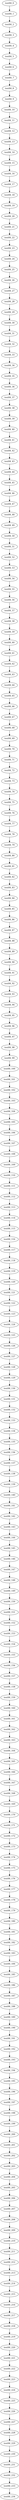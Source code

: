 digraph G {
test84_0->test84_1;
test84_1->test84_2;
test84_2->test84_3;
test84_3->test84_4;
test84_4->test84_5;
test84_5->test84_6;
test84_6->test84_7;
test84_7->test84_8;
test84_8->test84_9;
test84_9->test84_10;
test84_10->test84_11;
test84_11->test84_12;
test84_12->test84_13;
test84_13->test84_14;
test84_14->test84_15;
test84_15->test84_16;
test84_16->test84_17;
test84_17->test84_18;
test84_18->test84_19;
test84_19->test84_20;
test84_20->test84_21;
test84_21->test84_22;
test84_22->test84_23;
test84_23->test84_24;
test84_24->test84_25;
test84_25->test84_26;
test84_26->test84_27;
test84_27->test84_28;
test84_28->test84_29;
test84_29->test84_30;
test84_30->test84_31;
test84_31->test84_32;
test84_32->test84_33;
test84_33->test84_34;
test84_34->test84_35;
test84_35->test84_36;
test84_36->test84_37;
test84_37->test84_38;
test84_38->test84_39;
test84_39->test84_40;
test84_40->test84_41;
test84_41->test84_42;
test84_42->test84_43;
test84_43->test84_44;
test84_44->test84_45;
test84_45->test84_46;
test84_46->test84_47;
test84_47->test84_48;
test84_48->test84_49;
test84_49->test84_50;
test84_50->test84_51;
test84_51->test84_52;
test84_52->test84_53;
test84_53->test84_54;
test84_54->test84_55;
test84_55->test84_56;
test84_56->test84_57;
test84_57->test84_58;
test84_58->test84_59;
test84_59->test84_60;
test84_60->test84_61;
test84_61->test84_62;
test84_62->test84_63;
test84_63->test84_64;
test84_64->test84_65;
test84_65->test84_66;
test84_66->test84_67;
test84_67->test84_68;
test84_68->test84_69;
test84_69->test84_70;
test84_70->test84_71;
test84_71->test84_72;
test84_72->test84_73;
test84_73->test84_74;
test84_74->test84_75;
test84_75->test84_76;
test84_76->test84_77;
test84_77->test84_78;
test84_78->test84_79;
test84_79->test84_80;
test84_80->test84_81;
test84_81->test84_82;
test84_82->test84_83;
test84_83->test84_84;
test84_84->test84_85;
test84_85->test84_86;
test84_86->test84_87;
test84_87->test84_88;
test84_88->test84_89;
test84_89->test84_90;
test84_90->test84_91;
test84_91->test84_92;
test84_92->test84_93;
test84_93->test84_94;
test84_94->test84_95;
test84_95->test84_96;
test84_96->test84_97;
test84_97->test84_98;
test84_98->test84_99;
test84_99->test84_100;
test84_100->test84_101;
test84_101->test84_102;
test84_102->test84_103;
test84_103->test84_104;
test84_104->test84_105;
test84_105->test84_106;
test84_106->test84_107;
test84_107->test84_108;
test84_108->test84_109;
test84_109->test84_110;
test84_110->test84_111;
test84_111->test84_112;
test84_112->test84_113;
test84_113->test84_114;
test84_114->test84_115;
test84_115->test84_116;
test84_116->test84_117;
test84_117->test84_118;
test84_118->test84_119;
test84_119->test84_120;
test84_120->test84_121;
test84_121->test84_122;
test84_122->test84_123;
test84_123->test84_124;
test84_124->test84_125;
test84_125->test84_126;
test84_126->test84_127;
test84_127->test84_128;
test84_128->test84_129;
test84_129->test84_130;
test84_130->test84_131;
test84_131->test84_132;
test84_132->test84_133;
test84_133->test84_134;
test84_134->test84_135;
test84_135->test84_136;
test84_136->test84_137;
test84_137->test84_138;
test84_138->test84_139;
test84_139->test84_140;
test84_140->test84_141;
test84_141->test84_142;
test84_142->test84_143;
test84_143->test84_144;
test84_144->test84_145;
test84_145->test84_146;
test84_146->test84_147;
test84_147->test84_148;
test84_148->test84_149;
test84_149->test84_150;
test84_150->test84_151;
test84_151->test84_152;
test84_152->test84_153;
test84_153->test84_154;
test84_154->test84_155;
test84_155->test84_156;
test84_156->test84_157;
test84_157->test84_158;
test84_158->test84_159;
test84_159->test84_160;
test84_160->test84_161;
test84_161->test84_162;
test84_162->test84_163;
test84_163->test84_164;
test84_164->test84_165;
test84_165->test84_166;
test84_166->test84_167;
test84_167->test84_168;
test84_168->test84_169;
test84_169->test84_170;
test84_170->test84_171;
test84_171->test84_172;
test84_172->test84_173;
test84_173->test84_174;
test84_174->test84_175;
test84_175->test84_176;
test84_176->test84_177;
test84_177->test84_178;
test84_178->test84_179;
test84_179->test84_180;
test84_180->test84_181;
test84_181->test84_182;
test84_182->test84_183;
test84_183->test84_184;
test84_184->test84_185;
test84_185->test84_186;
test84_186->test84_187;
test84_187->test84_188;
test84_188->test84_189;
test84_189->test84_190;
test84_190->test84_191;
test84_191->test84_192;
test84_192->test84_193;
test84_193->test84_194;
test84_194->test84_195;
test84_195->test84_196;
test84_196->test84_197;
test84_197->test84_198;
test84_198->test84_199;
test84_199->test84_200;
test84_200->test84_201;
test84_201->test84_202;
test84_202->test84_203;
test84_203->test84_204;
test84_204->test84_205;
test84_205->test84_206;
test84_206->test84_207;
test84_207->test84_208;
test84_208->test84_209;
test84_209->test84_210;
test84_210->test84_211;
test84_211->test84_212;
test84_212->test84_213;
test84_213->test84_214;
test84_214->test84_215;
test84_215->test84_216;
test84_216->test84_217;
test84_217->test84_218;
test84_218->test84_219;
test84_219->test84_220;
test84_220->test84_221;
test84_221->test84_222;
test84_222->test84_223;
test84_223->test84_224;
test84_224->test84_225;
test84_225->test84_226;
test84_226->test84_227;
test84_227->test84_228;
test84_228->test84_229;
test84_229->test84_230;
test84_230->test84_231;
test84_231->test84_232;
test84_232->test84_233;
test84_233->test84_234;

}
